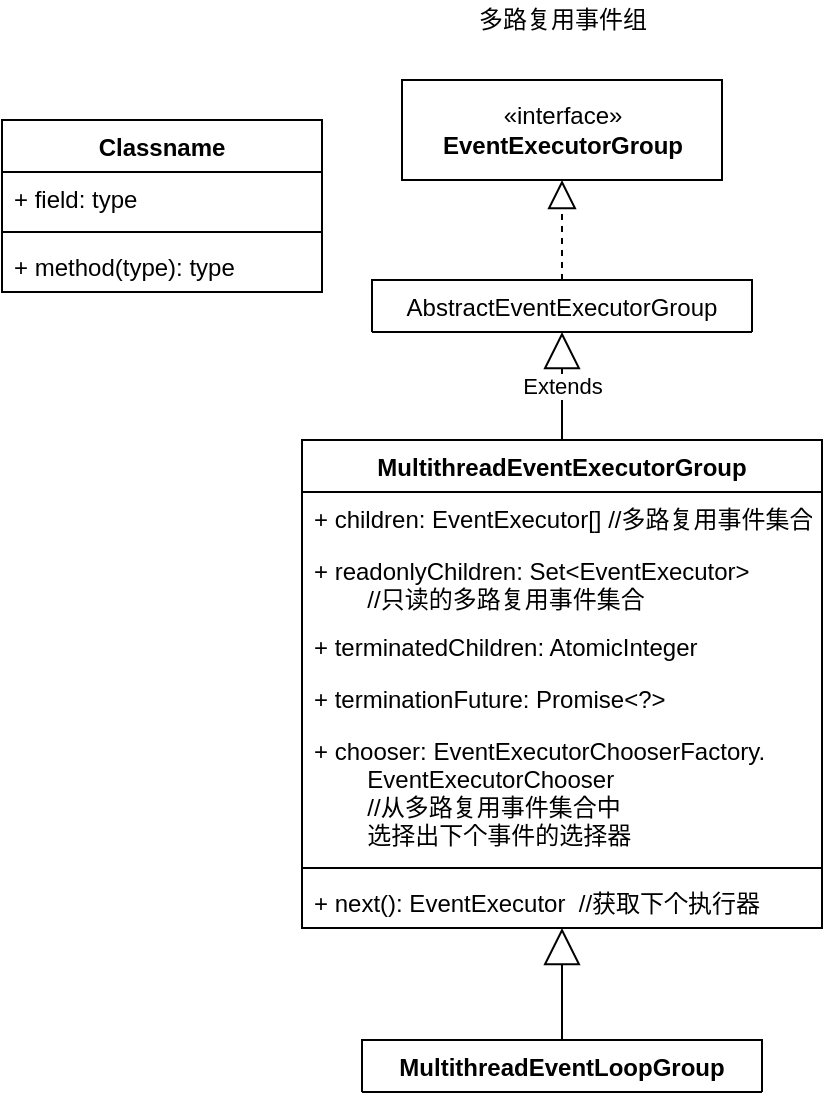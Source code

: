 <mxfile version="15.5.8" type="github">
  <diagram name="Page-1" id="9c096ad6-e400-ecc8-3e38-643d2caac077">
    <mxGraphModel dx="1422" dy="770" grid="1" gridSize="10" guides="1" tooltips="1" connect="1" arrows="1" fold="1" page="1" pageScale="1.5" pageWidth="1169" pageHeight="826" background="none" math="0" shadow="0">
      <root>
        <mxCell id="0" style=";html=1;" />
        <mxCell id="1" style=";html=1;" parent="0" />
        <mxCell id="bup325hLgWFX2GKf3MlM-1" value="«interface»&lt;br&gt;&lt;b&gt;EventExecutorGroup&lt;/b&gt;" style="html=1;" parent="1" vertex="1">
          <mxGeometry x="260" y="200" width="160" height="50" as="geometry" />
        </mxCell>
        <mxCell id="bup325hLgWFX2GKf3MlM-3" value="AbstractEventExecutorGroup" style="swimlane;fontStyle=0;childLayout=stackLayout;horizontal=1;startSize=26;fillColor=none;horizontalStack=0;resizeParent=1;resizeParentMax=0;resizeLast=0;collapsible=1;marginBottom=0;" parent="1" vertex="1" collapsed="1">
          <mxGeometry x="245" y="300" width="190" height="26" as="geometry">
            <mxRectangle x="255" y="300" width="170" height="52" as="alternateBounds" />
          </mxGeometry>
        </mxCell>
        <mxCell id="bup325hLgWFX2GKf3MlM-8" value="MultithreadEventExecutorGroup" style="swimlane;fontStyle=1;align=center;verticalAlign=top;childLayout=stackLayout;horizontal=1;startSize=26;horizontalStack=0;resizeParent=1;resizeParentMax=0;resizeLast=0;collapsible=1;marginBottom=0;" parent="1" vertex="1">
          <mxGeometry x="210" y="380" width="260" height="244" as="geometry" />
        </mxCell>
        <mxCell id="bup325hLgWFX2GKf3MlM-35" value="+ children: EventExecutor[] //多路复用事件集合" style="text;strokeColor=none;fillColor=none;align=left;verticalAlign=top;spacingLeft=4;spacingRight=4;overflow=hidden;rotatable=0;points=[[0,0.5],[1,0.5]];portConstraint=eastwest;" parent="bup325hLgWFX2GKf3MlM-8" vertex="1">
          <mxGeometry y="26" width="260" height="26" as="geometry" />
        </mxCell>
        <mxCell id="bup325hLgWFX2GKf3MlM-28" value="+ readonlyChildren: Set&lt;EventExecutor&gt;&#xa;        //只读的多路复用事件集合" style="text;strokeColor=none;fillColor=none;align=left;verticalAlign=top;spacingLeft=4;spacingRight=4;overflow=hidden;rotatable=0;points=[[0,0.5],[1,0.5]];portConstraint=eastwest;" parent="bup325hLgWFX2GKf3MlM-8" vertex="1">
          <mxGeometry y="52" width="260" height="38" as="geometry" />
        </mxCell>
        <mxCell id="bup325hLgWFX2GKf3MlM-32" value="+ terminatedChildren: AtomicInteger" style="text;strokeColor=none;fillColor=none;align=left;verticalAlign=top;spacingLeft=4;spacingRight=4;overflow=hidden;rotatable=0;points=[[0,0.5],[1,0.5]];portConstraint=eastwest;" parent="bup325hLgWFX2GKf3MlM-8" vertex="1">
          <mxGeometry y="90" width="260" height="26" as="geometry" />
        </mxCell>
        <mxCell id="bup325hLgWFX2GKf3MlM-31" value="+ terminationFuture: Promise&lt;?&gt;" style="text;strokeColor=none;fillColor=none;align=left;verticalAlign=top;spacingLeft=4;spacingRight=4;overflow=hidden;rotatable=0;points=[[0,0.5],[1,0.5]];portConstraint=eastwest;" parent="bup325hLgWFX2GKf3MlM-8" vertex="1">
          <mxGeometry y="116" width="260" height="26" as="geometry" />
        </mxCell>
        <mxCell id="bup325hLgWFX2GKf3MlM-13" value="+ chooser: EventExecutorChooserFactory.&#xa;        EventExecutorChooser&#xa;        //从多路复用事件集合中&#xa;        选择出下个事件的选择器" style="text;strokeColor=none;fillColor=none;align=left;verticalAlign=top;spacingLeft=4;spacingRight=4;overflow=hidden;rotatable=0;points=[[0,0.5],[1,0.5]];portConstraint=eastwest;" parent="bup325hLgWFX2GKf3MlM-8" vertex="1">
          <mxGeometry y="142" width="260" height="68" as="geometry" />
        </mxCell>
        <mxCell id="bup325hLgWFX2GKf3MlM-10" value="" style="line;strokeWidth=1;fillColor=none;align=left;verticalAlign=middle;spacingTop=-1;spacingLeft=3;spacingRight=3;rotatable=0;labelPosition=right;points=[];portConstraint=eastwest;" parent="bup325hLgWFX2GKf3MlM-8" vertex="1">
          <mxGeometry y="210" width="260" height="8" as="geometry" />
        </mxCell>
        <mxCell id="bup325hLgWFX2GKf3MlM-11" value="+ next(): EventExecutor  //获取下个执行器" style="text;strokeColor=none;fillColor=none;align=left;verticalAlign=top;spacingLeft=4;spacingRight=4;overflow=hidden;rotatable=0;points=[[0,0.5],[1,0.5]];portConstraint=eastwest;" parent="bup325hLgWFX2GKf3MlM-8" vertex="1">
          <mxGeometry y="218" width="260" height="26" as="geometry" />
        </mxCell>
        <mxCell id="bup325hLgWFX2GKf3MlM-37" value="多路复用事件组" style="text;html=1;align=center;verticalAlign=middle;resizable=0;points=[];autosize=1;strokeColor=none;fillColor=none;" parent="1" vertex="1">
          <mxGeometry x="290" y="160" width="100" height="20" as="geometry" />
        </mxCell>
        <mxCell id="bup325hLgWFX2GKf3MlM-48" style="edgeStyle=orthogonalEdgeStyle;rounded=0;orthogonalLoop=1;jettySize=auto;html=1;exitX=0.5;exitY=0;exitDx=0;exitDy=0;entryX=0.5;entryY=1;entryDx=0;entryDy=0;entryPerimeter=0;endFill=0;endArrow=block;endSize=16;" parent="1" source="bup325hLgWFX2GKf3MlM-38" target="bup325hLgWFX2GKf3MlM-11" edge="1">
          <mxGeometry relative="1" as="geometry" />
        </mxCell>
        <mxCell id="bup325hLgWFX2GKf3MlM-38" value="MultithreadEventLoopGroup" style="swimlane;fontStyle=1;align=center;verticalAlign=top;childLayout=stackLayout;horizontal=1;startSize=26;horizontalStack=0;resizeParent=1;resizeParentMax=0;resizeLast=0;collapsible=1;marginBottom=0;fillColor=none;gradientColor=none;" parent="1" vertex="1" collapsed="1">
          <mxGeometry x="240" y="680" width="200" height="26" as="geometry">
            <mxRectangle x="230" y="670" width="220" height="34" as="alternateBounds" />
          </mxGeometry>
        </mxCell>
        <mxCell id="bup325hLgWFX2GKf3MlM-44" value="" style="endArrow=block;dashed=1;endFill=0;endSize=12;html=1;rounded=0;exitX=0.5;exitY=0;exitDx=0;exitDy=0;entryX=0.5;entryY=1;entryDx=0;entryDy=0;" parent="1" source="bup325hLgWFX2GKf3MlM-3" target="bup325hLgWFX2GKf3MlM-1" edge="1">
          <mxGeometry width="160" relative="1" as="geometry">
            <mxPoint x="540" y="470" as="sourcePoint" />
            <mxPoint x="700" y="470" as="targetPoint" />
          </mxGeometry>
        </mxCell>
        <mxCell id="bup325hLgWFX2GKf3MlM-46" value="Extends" style="endArrow=block;endSize=16;endFill=0;html=1;rounded=0;exitX=0.5;exitY=0;exitDx=0;exitDy=0;entryX=0.5;entryY=1;entryDx=0;entryDy=0;" parent="1" source="bup325hLgWFX2GKf3MlM-8" target="bup325hLgWFX2GKf3MlM-3" edge="1">
          <mxGeometry width="160" relative="1" as="geometry">
            <mxPoint x="580" y="520" as="sourcePoint" />
            <mxPoint x="740" y="520" as="targetPoint" />
          </mxGeometry>
        </mxCell>
        <mxCell id="bup325hLgWFX2GKf3MlM-49" value="Classname" style="swimlane;fontStyle=1;align=center;verticalAlign=top;childLayout=stackLayout;horizontal=1;startSize=26;horizontalStack=0;resizeParent=1;resizeParentMax=0;resizeLast=0;collapsible=1;marginBottom=0;fillColor=none;gradientColor=none;" parent="1" vertex="1">
          <mxGeometry x="60" y="220" width="160" height="86" as="geometry" />
        </mxCell>
        <mxCell id="bup325hLgWFX2GKf3MlM-50" value="+ field: type" style="text;strokeColor=none;fillColor=none;align=left;verticalAlign=top;spacingLeft=4;spacingRight=4;overflow=hidden;rotatable=0;points=[[0,0.5],[1,0.5]];portConstraint=eastwest;" parent="bup325hLgWFX2GKf3MlM-49" vertex="1">
          <mxGeometry y="26" width="160" height="26" as="geometry" />
        </mxCell>
        <mxCell id="bup325hLgWFX2GKf3MlM-51" value="" style="line;strokeWidth=1;fillColor=none;align=left;verticalAlign=middle;spacingTop=-1;spacingLeft=3;spacingRight=3;rotatable=0;labelPosition=right;points=[];portConstraint=eastwest;" parent="bup325hLgWFX2GKf3MlM-49" vertex="1">
          <mxGeometry y="52" width="160" height="8" as="geometry" />
        </mxCell>
        <mxCell id="bup325hLgWFX2GKf3MlM-52" value="+ method(type): type" style="text;strokeColor=none;fillColor=none;align=left;verticalAlign=top;spacingLeft=4;spacingRight=4;overflow=hidden;rotatable=0;points=[[0,0.5],[1,0.5]];portConstraint=eastwest;" parent="bup325hLgWFX2GKf3MlM-49" vertex="1">
          <mxGeometry y="60" width="160" height="26" as="geometry" />
        </mxCell>
      </root>
    </mxGraphModel>
  </diagram>
</mxfile>
